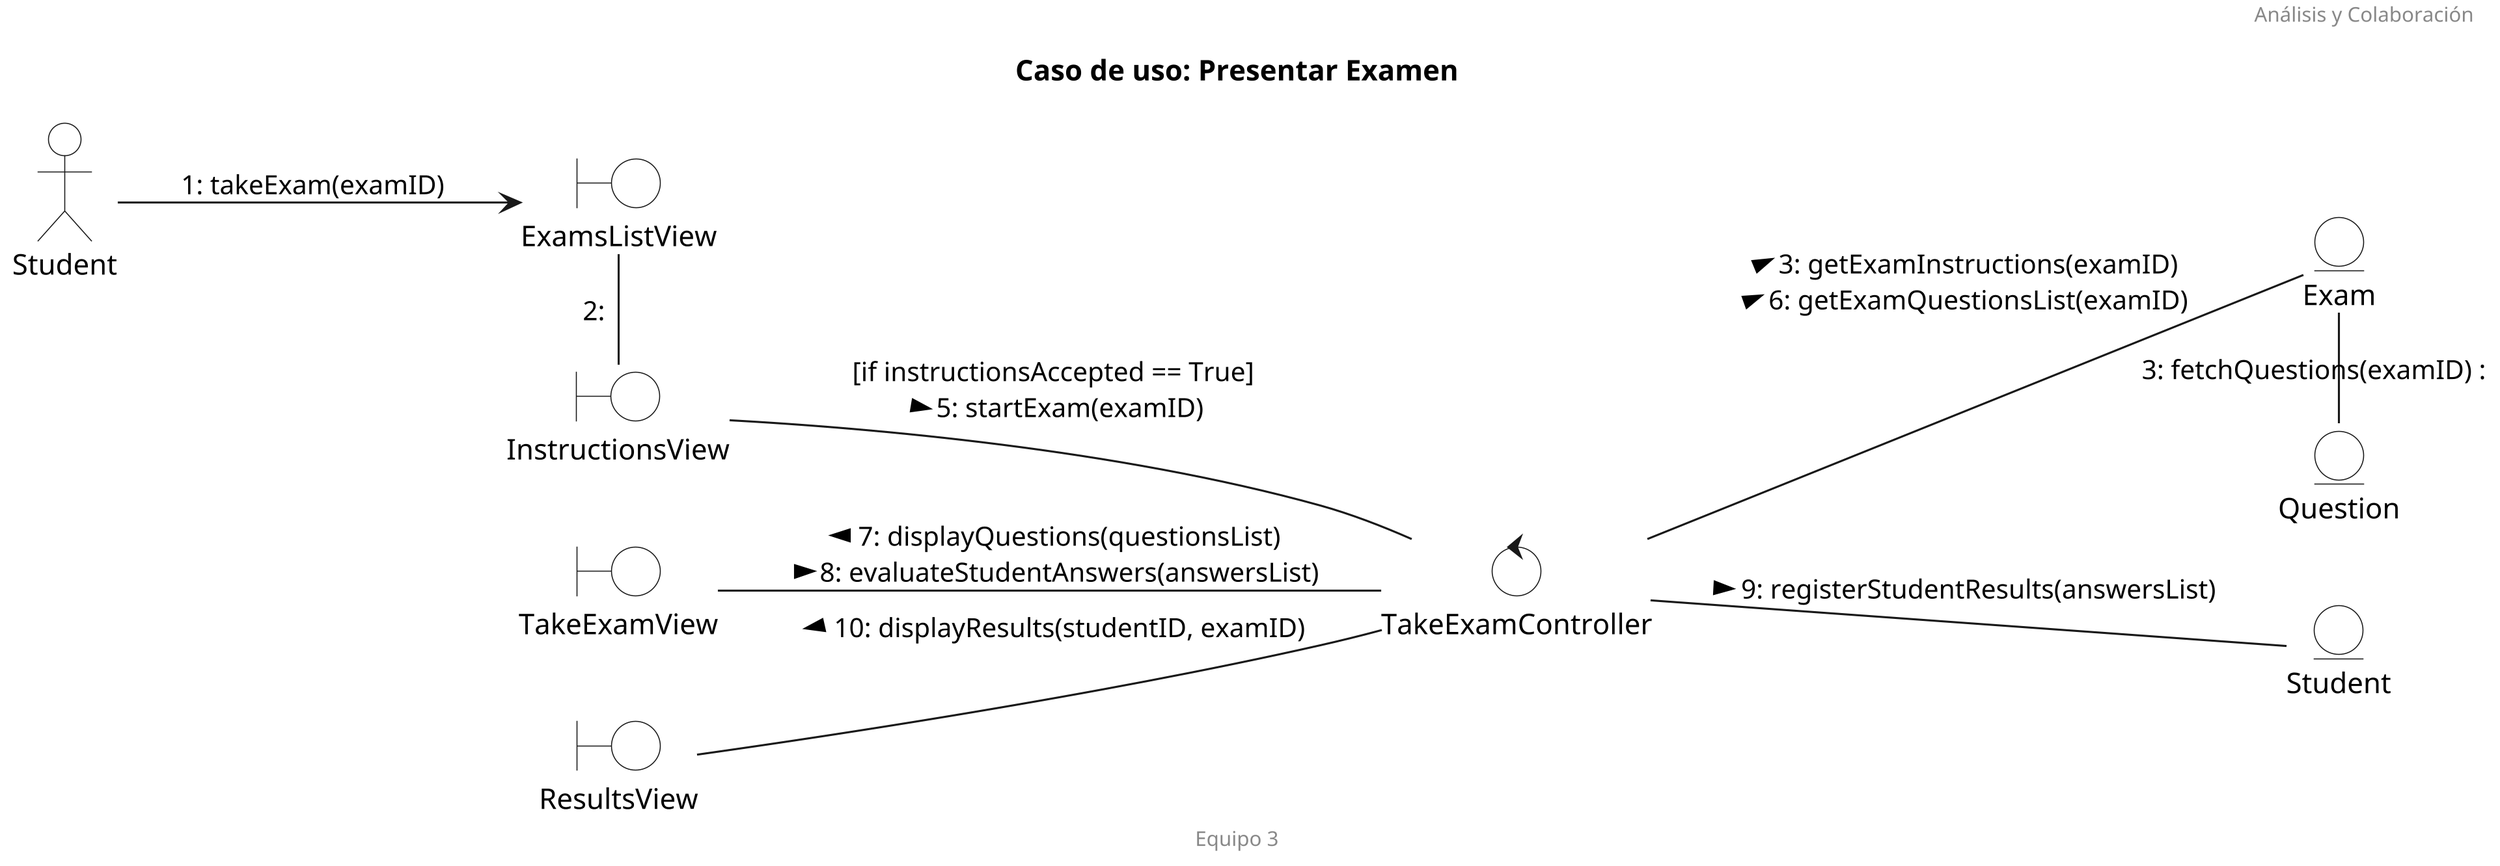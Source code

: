 @startuml "Diagrama de colaboracion"

title "Caso de uso: Presentar Examen"

left to right direction

skinparam Dpi 300
skinparam EntityBackgroundColor white
skinparam BoundaryBackgroundColor white
skinparam ControlBackgroundColor white
skinparam ActorBackgroundColor white

header Análisis y Colaboración
footer Equipo 3

actor "Student" as std
boundary "ExamsListView" as ELV
boundary "InstructionsView" as IV
boundary "TakeExamView" as TEV
boundary "ResultsView" as RV
control "TakeExamController" as TEC
entity "Student" as stde
entity "Exam" as ex
entity "Question" as que



std-->ELV : 1: takeExam(examID)
ELV-IV : 2: 
IV--TEC : [if instructionsAccepted == True] \n5: startExam(examID) >
TEV--TEC : 7: displayQuestions(questionsList) <\n8: evaluateStudentAnswers(answersList) >
RV--TEC : 10: displayResults(studentID, examID) <
TEC--stde : 9: registerStudentResults(answersList) >
TEC--ex : 3: getExamInstructions(examID) >\n6: getExamQuestionsList(examID) >
ex-que :3: fetchQuestions(examID) : 

@enduml